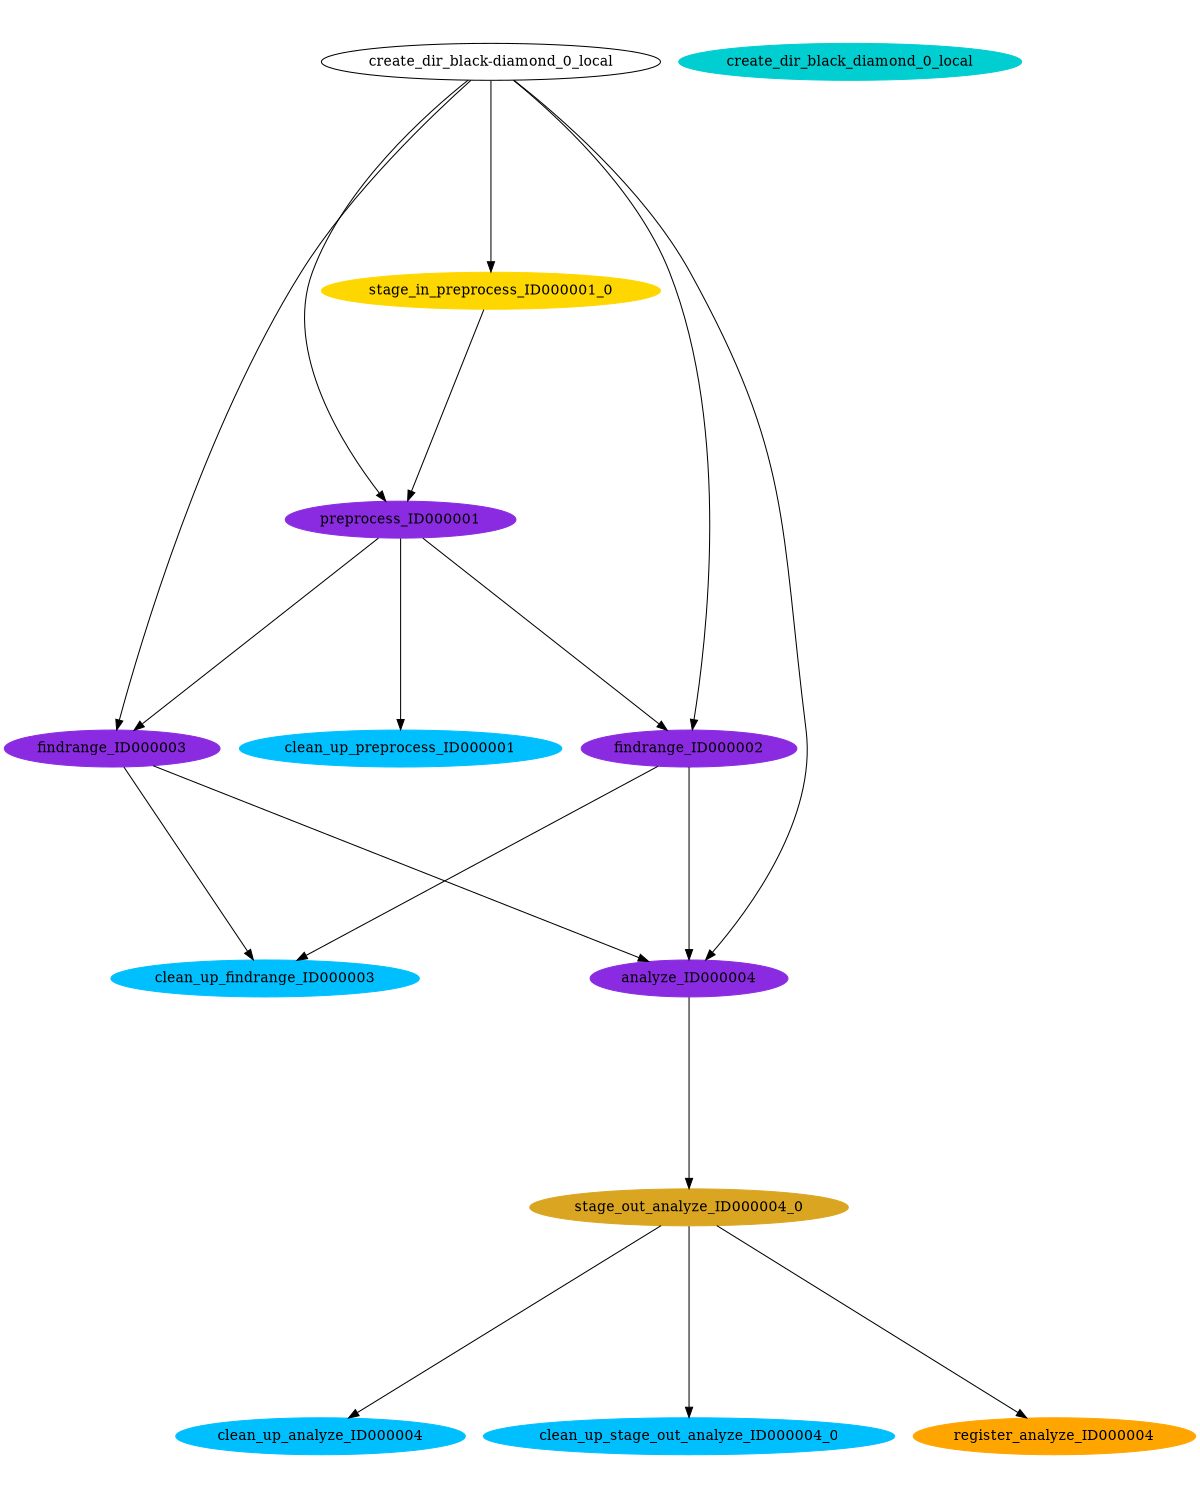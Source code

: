 digraph E {
size="8.0,10.0"
ratio=fill
node [shape=ellipse]
edge [arrowhead=normal, arrowsize=1.0]
	clean_up_analyze_ID000004 [color=deepskyblue,style=filled,label="clean_up_analyze_ID000004"]
	stage_in_preprocess_ID000001_0 [color=gold,style=filled,label="stage_in_preprocess_ID000001_0"]
	findrange_ID000003 [color=blueviolet,style=filled,label="findrange_ID000003"]
	clean_up_stage_out_analyze_ID000004_0 [color=deepskyblue,style=filled,label="clean_up_stage_out_analyze_ID000004_0"]
	clean_up_findrange_ID000003 [color=deepskyblue,style=filled,label="clean_up_findrange_ID000003"]
	findrange_ID000002 [color=blueviolet,style=filled,label="findrange_ID000002"]
	preprocess_ID000001 [color=blueviolet,style=filled,label="preprocess_ID000001"]
	clean_up_preprocess_ID000001 [color=deepskyblue,style=filled,label="clean_up_preprocess_ID000001"]
	stage_out_analyze_ID000004_0 [color=goldenrod,style=filled,label="stage_out_analyze_ID000004_0"]
	analyze_ID000004 [color=blueviolet,style=filled,label="analyze_ID000004"]
	create_dir_black_diamond_0_local [color=darkturquoise,style=filled,label="create_dir_black_diamond_0_local"]
	register_analyze_ID000004 [color=orange,style=filled,label="register_analyze_ID000004"]

	"stage_in_preprocess_ID000001_0" -> "preprocess_ID000001"
	"findrange_ID000003" -> "analyze_ID000004"
	"findrange_ID000003" -> "clean_up_findrange_ID000003"
	"findrange_ID000002" -> "analyze_ID000004"
	"findrange_ID000002" -> "clean_up_findrange_ID000003"
	"preprocess_ID000001" -> "findrange_ID000002"
	"preprocess_ID000001" -> "findrange_ID000003"
	"preprocess_ID000001" -> "clean_up_preprocess_ID000001"
	"stage_out_analyze_ID000004_0" -> "register_analyze_ID000004"
	"stage_out_analyze_ID000004_0" -> "clean_up_stage_out_analyze_ID000004_0"
	"stage_out_analyze_ID000004_0" -> "clean_up_analyze_ID000004"
	"analyze_ID000004" -> "stage_out_analyze_ID000004_0"
	"create_dir_black-diamond_0_local" -> "preprocess_ID000001"
	"create_dir_black-diamond_0_local" -> "findrange_ID000002"
	"create_dir_black-diamond_0_local" -> "findrange_ID000003"
	"create_dir_black-diamond_0_local" -> "analyze_ID000004"
	"create_dir_black-diamond_0_local" -> "stage_in_preprocess_ID000001_0"
}
